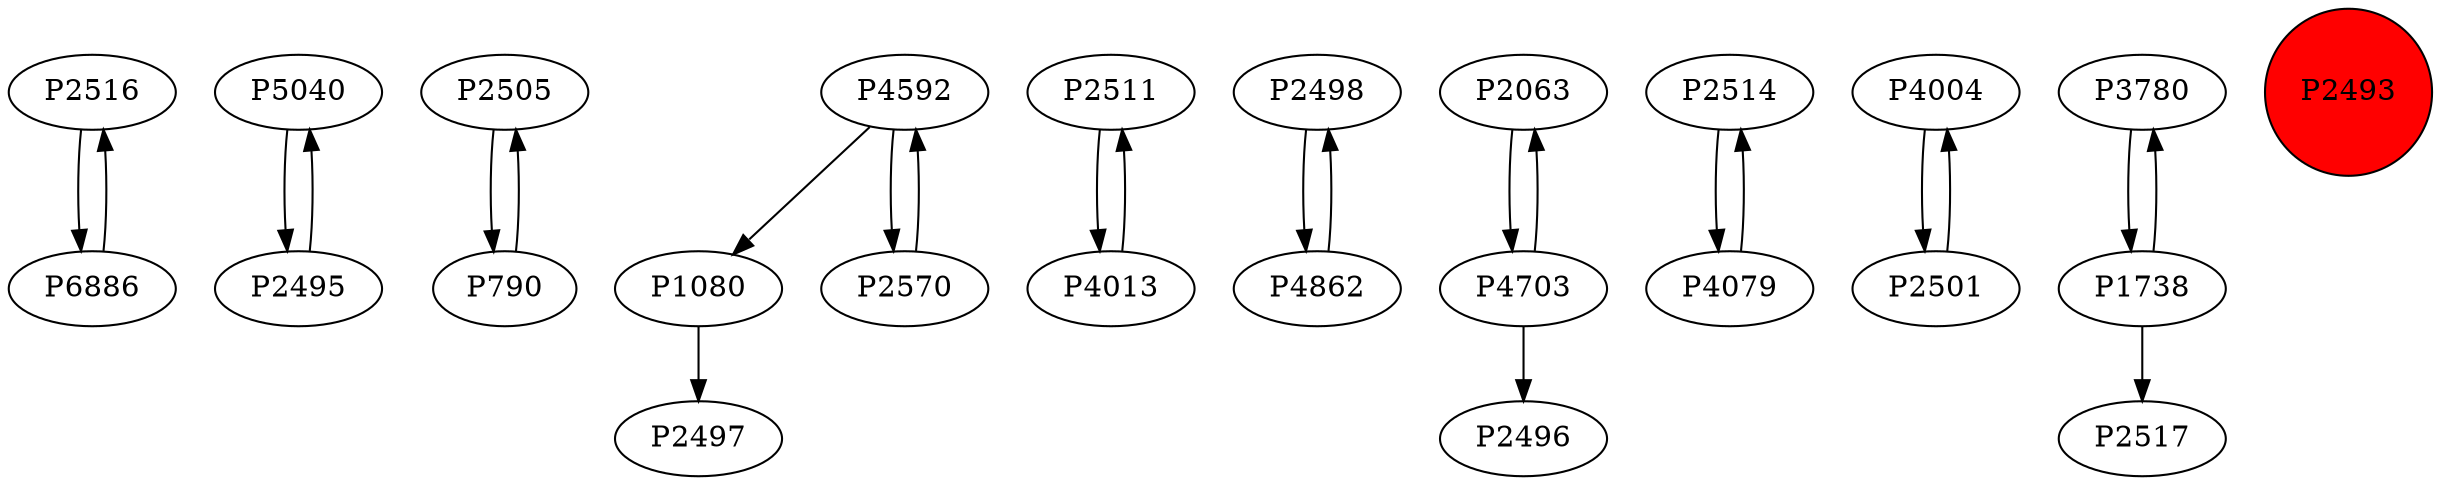 digraph {
	P2516 -> P6886
	P5040 -> P2495
	P2505 -> P790
	P4592 -> P1080
	P2511 -> P4013
	P2498 -> P4862
	P2063 -> P4703
	P2514 -> P4079
	P2495 -> P5040
	P4592 -> P2570
	P4004 -> P2501
	P2570 -> P4592
	P3780 -> P1738
	P1738 -> P2517
	P790 -> P2505
	P1738 -> P3780
	P4703 -> P2496
	P4013 -> P2511
	P4862 -> P2498
	P2501 -> P4004
	P4703 -> P2063
	P6886 -> P2516
	P1080 -> P2497
	P4079 -> P2514
	P2493 [shape=circle]
	P2493 [style=filled]
	P2493 [fillcolor=red]
}